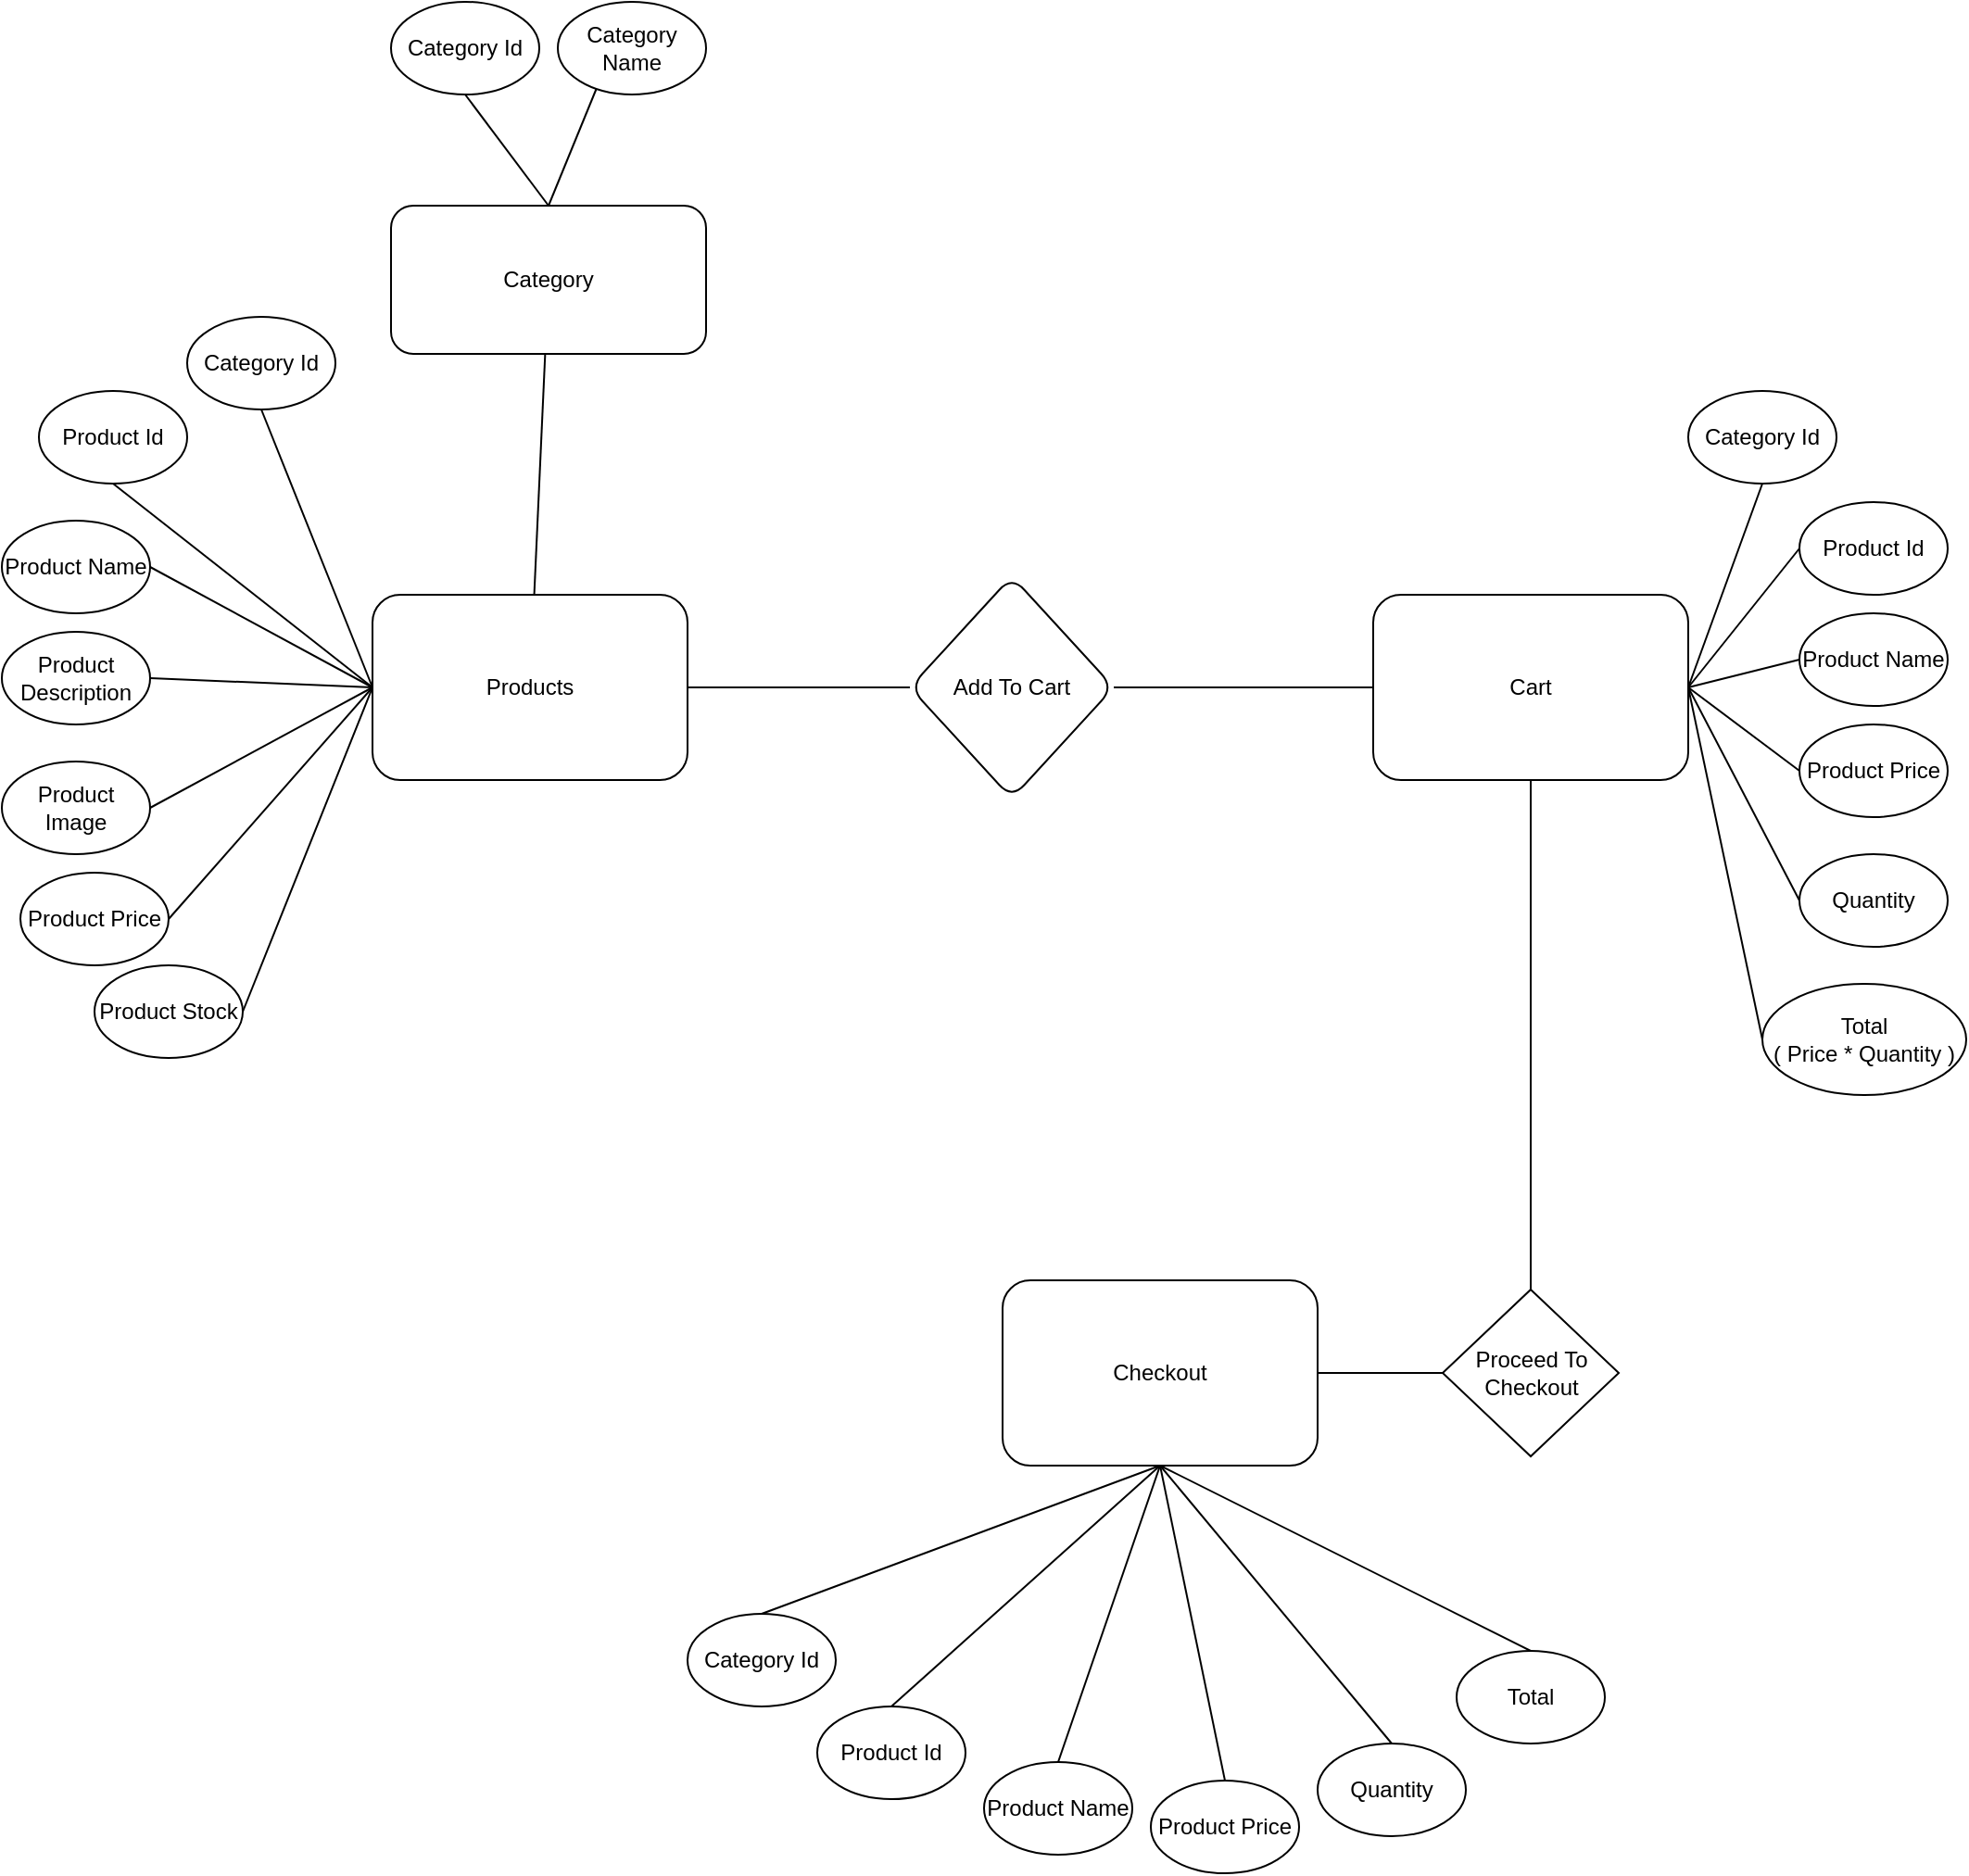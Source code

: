 <mxfile version="22.1.16" type="github">
  <diagram id="R2lEEEUBdFMjLlhIrx00" name="Page-1">
    <mxGraphModel dx="1434" dy="1640" grid="1" gridSize="10" guides="1" tooltips="1" connect="1" arrows="1" fold="1" page="1" pageScale="1" pageWidth="1100" pageHeight="850" math="0" shadow="0" extFonts="Permanent Marker^https://fonts.googleapis.com/css?family=Permanent+Marker">
      <root>
        <mxCell id="0" />
        <mxCell id="1" parent="0" />
        <mxCell id="qhj9iDrqFLKjC4mHPjqA-6" style="rounded=0;orthogonalLoop=1;jettySize=auto;html=1;exitX=0;exitY=0.5;exitDx=0;exitDy=0;entryX=0.5;entryY=1;entryDx=0;entryDy=0;endArrow=none;endFill=0;" parent="1" source="qhj9iDrqFLKjC4mHPjqA-2" target="qhj9iDrqFLKjC4mHPjqA-3" edge="1">
          <mxGeometry relative="1" as="geometry" />
        </mxCell>
        <mxCell id="qhj9iDrqFLKjC4mHPjqA-7" style="rounded=0;orthogonalLoop=1;jettySize=auto;html=1;exitX=0;exitY=0.5;exitDx=0;exitDy=0;entryX=1;entryY=0.5;entryDx=0;entryDy=0;endArrow=none;endFill=0;" parent="1" source="qhj9iDrqFLKjC4mHPjqA-2" target="qhj9iDrqFLKjC4mHPjqA-4" edge="1">
          <mxGeometry relative="1" as="geometry" />
        </mxCell>
        <mxCell id="qhj9iDrqFLKjC4mHPjqA-15" value="" style="edgeStyle=orthogonalEdgeStyle;rounded=0;orthogonalLoop=1;jettySize=auto;html=1;endArrow=none;endFill=0;" parent="1" source="qhj9iDrqFLKjC4mHPjqA-2" target="qhj9iDrqFLKjC4mHPjqA-14" edge="1">
          <mxGeometry relative="1" as="geometry" />
        </mxCell>
        <mxCell id="qhj9iDrqFLKjC4mHPjqA-19" style="rounded=0;orthogonalLoop=1;jettySize=auto;html=1;exitX=0;exitY=0.5;exitDx=0;exitDy=0;entryX=1;entryY=0.5;entryDx=0;entryDy=0;endArrow=none;endFill=0;" parent="1" source="qhj9iDrqFLKjC4mHPjqA-2" target="qhj9iDrqFLKjC4mHPjqA-18" edge="1">
          <mxGeometry relative="1" as="geometry" />
        </mxCell>
        <mxCell id="orAZ0pFojhcZtCjdtjbD-5" value="" style="rounded=0;orthogonalLoop=1;jettySize=auto;html=1;endArrow=none;endFill=0;" edge="1" parent="1" source="qhj9iDrqFLKjC4mHPjqA-2" target="orAZ0pFojhcZtCjdtjbD-4">
          <mxGeometry relative="1" as="geometry" />
        </mxCell>
        <mxCell id="orAZ0pFojhcZtCjdtjbD-14" style="rounded=0;orthogonalLoop=1;jettySize=auto;html=1;exitX=0;exitY=0.5;exitDx=0;exitDy=0;entryX=0.5;entryY=1;entryDx=0;entryDy=0;endArrow=none;endFill=0;" edge="1" parent="1" source="qhj9iDrqFLKjC4mHPjqA-2" target="orAZ0pFojhcZtCjdtjbD-13">
          <mxGeometry relative="1" as="geometry" />
        </mxCell>
        <mxCell id="qhj9iDrqFLKjC4mHPjqA-2" value="Products" style="rounded=1;whiteSpace=wrap;html=1;" parent="1" vertex="1">
          <mxGeometry x="230" y="-450" width="170" height="100" as="geometry" />
        </mxCell>
        <mxCell id="qhj9iDrqFLKjC4mHPjqA-3" value="Product Id" style="ellipse;whiteSpace=wrap;html=1;" parent="1" vertex="1">
          <mxGeometry x="50" y="-560" width="80" height="50" as="geometry" />
        </mxCell>
        <mxCell id="qhj9iDrqFLKjC4mHPjqA-4" value="Product Name" style="ellipse;whiteSpace=wrap;html=1;" parent="1" vertex="1">
          <mxGeometry x="30" y="-490" width="80" height="50" as="geometry" />
        </mxCell>
        <mxCell id="qhj9iDrqFLKjC4mHPjqA-8" value="Product Image" style="ellipse;whiteSpace=wrap;html=1;" parent="1" vertex="1">
          <mxGeometry x="30" y="-360" width="80" height="50" as="geometry" />
        </mxCell>
        <mxCell id="qhj9iDrqFLKjC4mHPjqA-9" value="Product Price" style="ellipse;whiteSpace=wrap;html=1;" parent="1" vertex="1">
          <mxGeometry x="40" y="-300" width="80" height="50" as="geometry" />
        </mxCell>
        <mxCell id="qhj9iDrqFLKjC4mHPjqA-10" style="rounded=0;orthogonalLoop=1;jettySize=auto;html=1;exitX=0;exitY=0.5;exitDx=0;exitDy=0;entryX=1;entryY=0.5;entryDx=0;entryDy=0;endArrow=none;endFill=0;" parent="1" source="qhj9iDrqFLKjC4mHPjqA-2" target="qhj9iDrqFLKjC4mHPjqA-8" edge="1">
          <mxGeometry relative="1" as="geometry">
            <mxPoint x="240" y="-400" as="sourcePoint" />
            <mxPoint x="150" y="-455" as="targetPoint" />
          </mxGeometry>
        </mxCell>
        <mxCell id="qhj9iDrqFLKjC4mHPjqA-11" style="rounded=0;orthogonalLoop=1;jettySize=auto;html=1;exitX=0;exitY=0.5;exitDx=0;exitDy=0;entryX=1;entryY=0.5;entryDx=0;entryDy=0;endArrow=none;endFill=0;" parent="1" source="qhj9iDrqFLKjC4mHPjqA-2" target="qhj9iDrqFLKjC4mHPjqA-9" edge="1">
          <mxGeometry relative="1" as="geometry">
            <mxPoint x="240" y="-400" as="sourcePoint" />
            <mxPoint x="150" y="-340" as="targetPoint" />
          </mxGeometry>
        </mxCell>
        <mxCell id="qhj9iDrqFLKjC4mHPjqA-17" value="" style="edgeStyle=orthogonalEdgeStyle;rounded=0;orthogonalLoop=1;jettySize=auto;html=1;endArrow=none;endFill=0;" parent="1" source="qhj9iDrqFLKjC4mHPjqA-14" target="qhj9iDrqFLKjC4mHPjqA-16" edge="1">
          <mxGeometry relative="1" as="geometry" />
        </mxCell>
        <mxCell id="qhj9iDrqFLKjC4mHPjqA-14" value="Add To Cart" style="rhombus;whiteSpace=wrap;html=1;rounded=1;" parent="1" vertex="1">
          <mxGeometry x="520" y="-460" width="110" height="120" as="geometry" />
        </mxCell>
        <mxCell id="qhj9iDrqFLKjC4mHPjqA-39" style="rounded=0;orthogonalLoop=1;jettySize=auto;html=1;exitX=1;exitY=0.5;exitDx=0;exitDy=0;entryX=0;entryY=0.5;entryDx=0;entryDy=0;endArrow=none;endFill=0;" parent="1" source="qhj9iDrqFLKjC4mHPjqA-16" target="qhj9iDrqFLKjC4mHPjqA-35" edge="1">
          <mxGeometry relative="1" as="geometry" />
        </mxCell>
        <mxCell id="orAZ0pFojhcZtCjdtjbD-2" style="rounded=0;orthogonalLoop=1;jettySize=auto;html=1;exitX=0.5;exitY=1;exitDx=0;exitDy=0;entryX=0.5;entryY=0;entryDx=0;entryDy=0;endArrow=none;endFill=0;" edge="1" parent="1" source="qhj9iDrqFLKjC4mHPjqA-16" target="orAZ0pFojhcZtCjdtjbD-1">
          <mxGeometry relative="1" as="geometry" />
        </mxCell>
        <mxCell id="qhj9iDrqFLKjC4mHPjqA-16" value="Cart" style="rounded=1;whiteSpace=wrap;html=1;" parent="1" vertex="1">
          <mxGeometry x="770" y="-450" width="170" height="100" as="geometry" />
        </mxCell>
        <mxCell id="qhj9iDrqFLKjC4mHPjqA-18" value="Product Stock" style="ellipse;whiteSpace=wrap;html=1;" parent="1" vertex="1">
          <mxGeometry x="80" y="-250" width="80" height="50" as="geometry" />
        </mxCell>
        <mxCell id="qhj9iDrqFLKjC4mHPjqA-34" value="Category Id" style="ellipse;whiteSpace=wrap;html=1;" parent="1" vertex="1">
          <mxGeometry x="940" y="-560" width="80" height="50" as="geometry" />
        </mxCell>
        <mxCell id="qhj9iDrqFLKjC4mHPjqA-35" value="Product Id" style="ellipse;whiteSpace=wrap;html=1;" parent="1" vertex="1">
          <mxGeometry x="1000" y="-500" width="80" height="50" as="geometry" />
        </mxCell>
        <mxCell id="qhj9iDrqFLKjC4mHPjqA-36" value="Product Price" style="ellipse;whiteSpace=wrap;html=1;" parent="1" vertex="1">
          <mxGeometry x="1000" y="-380" width="80" height="50" as="geometry" />
        </mxCell>
        <mxCell id="qhj9iDrqFLKjC4mHPjqA-37" value="Product Name" style="ellipse;whiteSpace=wrap;html=1;" parent="1" vertex="1">
          <mxGeometry x="1000" y="-440" width="80" height="50" as="geometry" />
        </mxCell>
        <mxCell id="qhj9iDrqFLKjC4mHPjqA-38" value="Quantity" style="ellipse;whiteSpace=wrap;html=1;" parent="1" vertex="1">
          <mxGeometry x="1000" y="-310" width="80" height="50" as="geometry" />
        </mxCell>
        <mxCell id="qhj9iDrqFLKjC4mHPjqA-40" style="rounded=0;orthogonalLoop=1;jettySize=auto;html=1;exitX=1;exitY=0.5;exitDx=0;exitDy=0;entryX=0;entryY=0.5;entryDx=0;entryDy=0;endArrow=none;endFill=0;" parent="1" source="qhj9iDrqFLKjC4mHPjqA-16" target="qhj9iDrqFLKjC4mHPjqA-37" edge="1">
          <mxGeometry relative="1" as="geometry">
            <mxPoint x="865" y="-440" as="sourcePoint" />
            <mxPoint x="800" y="-490" as="targetPoint" />
          </mxGeometry>
        </mxCell>
        <mxCell id="qhj9iDrqFLKjC4mHPjqA-41" style="rounded=0;orthogonalLoop=1;jettySize=auto;html=1;exitX=1;exitY=0.5;exitDx=0;exitDy=0;entryX=0.5;entryY=1;entryDx=0;entryDy=0;endArrow=none;endFill=0;" parent="1" source="qhj9iDrqFLKjC4mHPjqA-16" target="qhj9iDrqFLKjC4mHPjqA-34" edge="1">
          <mxGeometry relative="1" as="geometry">
            <mxPoint x="865" y="-440" as="sourcePoint" />
            <mxPoint x="860" y="-540" as="targetPoint" />
          </mxGeometry>
        </mxCell>
        <mxCell id="qhj9iDrqFLKjC4mHPjqA-42" style="rounded=0;orthogonalLoop=1;jettySize=auto;html=1;exitX=1;exitY=0.5;exitDx=0;exitDy=0;entryX=0;entryY=0.5;entryDx=0;entryDy=0;endArrow=none;endFill=0;" parent="1" source="qhj9iDrqFLKjC4mHPjqA-16" target="qhj9iDrqFLKjC4mHPjqA-36" edge="1">
          <mxGeometry relative="1" as="geometry">
            <mxPoint x="865" y="-440" as="sourcePoint" />
            <mxPoint x="950" y="-540" as="targetPoint" />
          </mxGeometry>
        </mxCell>
        <mxCell id="qhj9iDrqFLKjC4mHPjqA-43" style="rounded=0;orthogonalLoop=1;jettySize=auto;html=1;entryX=0;entryY=0.5;entryDx=0;entryDy=0;endArrow=none;endFill=0;" parent="1" target="qhj9iDrqFLKjC4mHPjqA-38" edge="1">
          <mxGeometry relative="1" as="geometry">
            <mxPoint x="940" y="-400" as="sourcePoint" />
            <mxPoint x="1010" y="-490" as="targetPoint" />
          </mxGeometry>
        </mxCell>
        <mxCell id="qhj9iDrqFLKjC4mHPjqA-44" value="Total &lt;br&gt;( Price * Quantity )" style="ellipse;whiteSpace=wrap;html=1;" parent="1" vertex="1">
          <mxGeometry x="980" y="-240" width="110" height="60" as="geometry" />
        </mxCell>
        <mxCell id="qhj9iDrqFLKjC4mHPjqA-45" style="rounded=0;orthogonalLoop=1;jettySize=auto;html=1;entryX=0;entryY=0.5;entryDx=0;entryDy=0;endArrow=none;endFill=0;exitX=1;exitY=0.5;exitDx=0;exitDy=0;" parent="1" source="qhj9iDrqFLKjC4mHPjqA-16" target="qhj9iDrqFLKjC4mHPjqA-44" edge="1">
          <mxGeometry relative="1" as="geometry">
            <mxPoint x="950" y="-390" as="sourcePoint" />
            <mxPoint x="1020" y="-285" as="targetPoint" />
          </mxGeometry>
        </mxCell>
        <mxCell id="qhj9iDrqFLKjC4mHPjqA-46" value="Checkout" style="rounded=1;whiteSpace=wrap;html=1;" parent="1" vertex="1">
          <mxGeometry x="570" y="-80" width="170" height="100" as="geometry" />
        </mxCell>
        <mxCell id="qhj9iDrqFLKjC4mHPjqA-48" style="rounded=0;orthogonalLoop=1;jettySize=auto;html=1;exitX=0.5;exitY=1;exitDx=0;exitDy=0;entryX=0.5;entryY=0;entryDx=0;entryDy=0;endArrow=none;endFill=0;" parent="1" source="qhj9iDrqFLKjC4mHPjqA-46" target="qhj9iDrqFLKjC4mHPjqA-50" edge="1">
          <mxGeometry relative="1" as="geometry">
            <mxPoint x="668" y="60" as="sourcePoint" />
          </mxGeometry>
        </mxCell>
        <mxCell id="qhj9iDrqFLKjC4mHPjqA-49" value="Category Id" style="ellipse;whiteSpace=wrap;html=1;" parent="1" vertex="1">
          <mxGeometry x="400" y="100" width="80" height="50" as="geometry" />
        </mxCell>
        <mxCell id="qhj9iDrqFLKjC4mHPjqA-50" value="Product Id" style="ellipse;whiteSpace=wrap;html=1;" parent="1" vertex="1">
          <mxGeometry x="470" y="150" width="80" height="50" as="geometry" />
        </mxCell>
        <mxCell id="qhj9iDrqFLKjC4mHPjqA-51" value="Product Price" style="ellipse;whiteSpace=wrap;html=1;" parent="1" vertex="1">
          <mxGeometry x="650" y="190" width="80" height="50" as="geometry" />
        </mxCell>
        <mxCell id="qhj9iDrqFLKjC4mHPjqA-52" value="Product Name" style="ellipse;whiteSpace=wrap;html=1;" parent="1" vertex="1">
          <mxGeometry x="560" y="180" width="80" height="50" as="geometry" />
        </mxCell>
        <mxCell id="qhj9iDrqFLKjC4mHPjqA-53" value="Quantity" style="ellipse;whiteSpace=wrap;html=1;" parent="1" vertex="1">
          <mxGeometry x="740" y="170" width="80" height="50" as="geometry" />
        </mxCell>
        <mxCell id="qhj9iDrqFLKjC4mHPjqA-54" style="rounded=0;orthogonalLoop=1;jettySize=auto;html=1;exitX=0.5;exitY=1;exitDx=0;exitDy=0;entryX=0.5;entryY=0;entryDx=0;entryDy=0;endArrow=none;endFill=0;" parent="1" source="qhj9iDrqFLKjC4mHPjqA-46" target="qhj9iDrqFLKjC4mHPjqA-52" edge="1">
          <mxGeometry relative="1" as="geometry">
            <mxPoint x="668" y="60" as="sourcePoint" />
            <mxPoint x="528" y="-30" as="targetPoint" />
          </mxGeometry>
        </mxCell>
        <mxCell id="qhj9iDrqFLKjC4mHPjqA-55" style="rounded=0;orthogonalLoop=1;jettySize=auto;html=1;exitX=0.5;exitY=1;exitDx=0;exitDy=0;entryX=0.5;entryY=0;entryDx=0;entryDy=0;endArrow=none;endFill=0;" parent="1" source="qhj9iDrqFLKjC4mHPjqA-46" target="qhj9iDrqFLKjC4mHPjqA-49" edge="1">
          <mxGeometry relative="1" as="geometry">
            <mxPoint x="668" y="60" as="sourcePoint" />
            <mxPoint x="588" y="-80" as="targetPoint" />
          </mxGeometry>
        </mxCell>
        <mxCell id="qhj9iDrqFLKjC4mHPjqA-56" style="rounded=0;orthogonalLoop=1;jettySize=auto;html=1;exitX=0.5;exitY=1;exitDx=0;exitDy=0;entryX=0.5;entryY=0;entryDx=0;entryDy=0;endArrow=none;endFill=0;" parent="1" source="qhj9iDrqFLKjC4mHPjqA-46" target="qhj9iDrqFLKjC4mHPjqA-51" edge="1">
          <mxGeometry relative="1" as="geometry">
            <mxPoint x="668" y="60" as="sourcePoint" />
            <mxPoint x="678" y="-80" as="targetPoint" />
          </mxGeometry>
        </mxCell>
        <mxCell id="qhj9iDrqFLKjC4mHPjqA-57" style="rounded=0;orthogonalLoop=1;jettySize=auto;html=1;entryX=0.5;entryY=0;entryDx=0;entryDy=0;endArrow=none;endFill=0;exitX=0.5;exitY=1;exitDx=0;exitDy=0;" parent="1" source="qhj9iDrqFLKjC4mHPjqA-46" target="qhj9iDrqFLKjC4mHPjqA-53" edge="1">
          <mxGeometry relative="1" as="geometry">
            <mxPoint x="668" y="60" as="sourcePoint" />
            <mxPoint x="738" y="-30" as="targetPoint" />
          </mxGeometry>
        </mxCell>
        <mxCell id="qhj9iDrqFLKjC4mHPjqA-58" value="Total" style="ellipse;whiteSpace=wrap;html=1;" parent="1" vertex="1">
          <mxGeometry x="815" y="120" width="80" height="50" as="geometry" />
        </mxCell>
        <mxCell id="qhj9iDrqFLKjC4mHPjqA-59" style="rounded=0;orthogonalLoop=1;jettySize=auto;html=1;entryX=0.5;entryY=0;entryDx=0;entryDy=0;endArrow=none;endFill=0;exitX=0.5;exitY=1;exitDx=0;exitDy=0;" parent="1" source="qhj9iDrqFLKjC4mHPjqA-46" target="qhj9iDrqFLKjC4mHPjqA-58" edge="1">
          <mxGeometry relative="1" as="geometry">
            <mxPoint x="668" y="60" as="sourcePoint" />
            <mxPoint x="748" y="175" as="targetPoint" />
          </mxGeometry>
        </mxCell>
        <mxCell id="O5hnfrGLlEuDVOesLOST-1" value="Product Description" style="ellipse;whiteSpace=wrap;html=1;" parent="1" vertex="1">
          <mxGeometry x="30" y="-430" width="80" height="50" as="geometry" />
        </mxCell>
        <mxCell id="O5hnfrGLlEuDVOesLOST-2" style="rounded=0;orthogonalLoop=1;jettySize=auto;html=1;exitX=0;exitY=0.5;exitDx=0;exitDy=0;entryX=1;entryY=0.5;entryDx=0;entryDy=0;endArrow=none;endFill=0;" parent="1" source="qhj9iDrqFLKjC4mHPjqA-2" target="O5hnfrGLlEuDVOesLOST-1" edge="1">
          <mxGeometry relative="1" as="geometry">
            <mxPoint x="240" y="-390" as="sourcePoint" />
            <mxPoint x="180" y="-515" as="targetPoint" />
          </mxGeometry>
        </mxCell>
        <mxCell id="orAZ0pFojhcZtCjdtjbD-1" value="Proceed To Checkout" style="rhombus;whiteSpace=wrap;html=1;" vertex="1" parent="1">
          <mxGeometry x="807.5" y="-75" width="95" height="90" as="geometry" />
        </mxCell>
        <mxCell id="orAZ0pFojhcZtCjdtjbD-3" style="rounded=0;orthogonalLoop=1;jettySize=auto;html=1;exitX=0;exitY=0.5;exitDx=0;exitDy=0;entryX=1;entryY=0.5;entryDx=0;entryDy=0;endArrow=none;endFill=0;" edge="1" parent="1" source="orAZ0pFojhcZtCjdtjbD-1" target="qhj9iDrqFLKjC4mHPjqA-46">
          <mxGeometry relative="1" as="geometry">
            <mxPoint x="955" y="-330" as="sourcePoint" />
            <mxPoint x="880" y="-220" as="targetPoint" />
          </mxGeometry>
        </mxCell>
        <mxCell id="orAZ0pFojhcZtCjdtjbD-4" value="Category" style="whiteSpace=wrap;html=1;rounded=1;" vertex="1" parent="1">
          <mxGeometry x="240" y="-660" width="170" height="80" as="geometry" />
        </mxCell>
        <mxCell id="orAZ0pFojhcZtCjdtjbD-10" style="rounded=0;orthogonalLoop=1;jettySize=auto;html=1;exitX=0.5;exitY=1;exitDx=0;exitDy=0;entryX=0.5;entryY=0;entryDx=0;entryDy=0;endArrow=none;endFill=0;" edge="1" parent="1" source="orAZ0pFojhcZtCjdtjbD-8" target="orAZ0pFojhcZtCjdtjbD-4">
          <mxGeometry relative="1" as="geometry" />
        </mxCell>
        <mxCell id="orAZ0pFojhcZtCjdtjbD-8" value="Category Id" style="ellipse;whiteSpace=wrap;html=1;" vertex="1" parent="1">
          <mxGeometry x="240" y="-770" width="80" height="50" as="geometry" />
        </mxCell>
        <mxCell id="orAZ0pFojhcZtCjdtjbD-11" style="rounded=0;orthogonalLoop=1;jettySize=auto;html=1;exitX=0.5;exitY=0;exitDx=0;exitDy=0;entryX=0.5;entryY=0;entryDx=0;entryDy=0;endArrow=none;endFill=0;" edge="1" parent="1" source="orAZ0pFojhcZtCjdtjbD-9" target="orAZ0pFojhcZtCjdtjbD-4">
          <mxGeometry relative="1" as="geometry" />
        </mxCell>
        <mxCell id="orAZ0pFojhcZtCjdtjbD-9" value="Category Name" style="ellipse;whiteSpace=wrap;html=1;" vertex="1" parent="1">
          <mxGeometry x="330" y="-770" width="80" height="50" as="geometry" />
        </mxCell>
        <mxCell id="orAZ0pFojhcZtCjdtjbD-13" value="Category Id" style="ellipse;whiteSpace=wrap;html=1;" vertex="1" parent="1">
          <mxGeometry x="130" y="-600" width="80" height="50" as="geometry" />
        </mxCell>
      </root>
    </mxGraphModel>
  </diagram>
</mxfile>
